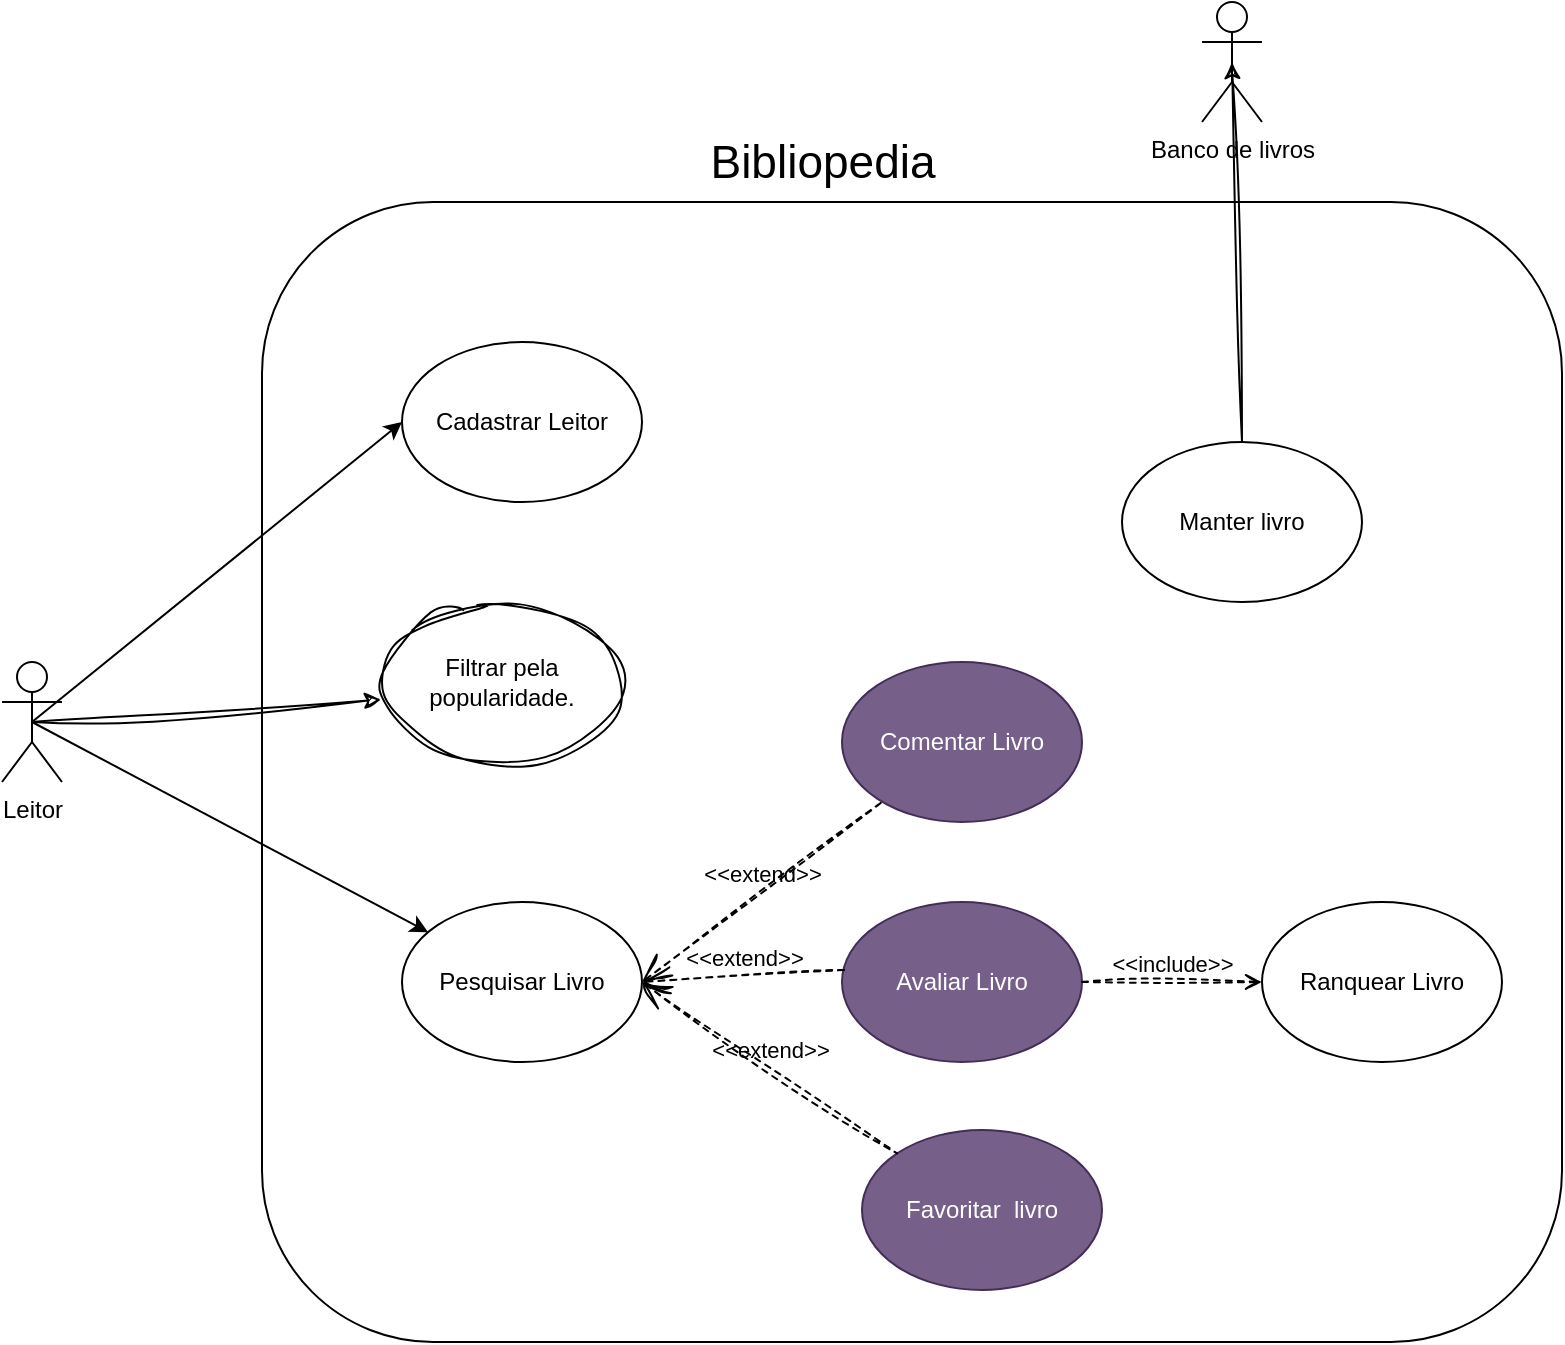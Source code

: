 <mxfile version="24.5.3" type="device">
  <diagram name="Página-1" id="_CnhyqVNlZv4DfUE5duI">
    <mxGraphModel dx="934" dy="927" grid="1" gridSize="10" guides="1" tooltips="1" connect="1" arrows="1" fold="1" page="1" pageScale="1" pageWidth="827" pageHeight="1169" math="0" shadow="0">
      <root>
        <mxCell id="0" />
        <mxCell id="1" parent="0" />
        <mxCell id="9ByP5ND6yJmhgZZ63msr-1" value="" style="rounded=1;whiteSpace=wrap;html=1;fontFamily=Helvetica;" parent="1" vertex="1">
          <mxGeometry x="150" y="120" width="650" height="570" as="geometry" />
        </mxCell>
        <mxCell id="9ByP5ND6yJmhgZZ63msr-2" style="rounded=0;orthogonalLoop=1;jettySize=auto;html=1;exitX=0.5;exitY=0.5;exitDx=0;exitDy=0;exitPerimeter=0;fontFamily=Helvetica;" parent="1" source="9ByP5ND6yJmhgZZ63msr-5" target="9ByP5ND6yJmhgZZ63msr-6" edge="1">
          <mxGeometry relative="1" as="geometry" />
        </mxCell>
        <mxCell id="9ByP5ND6yJmhgZZ63msr-4" style="rounded=0;orthogonalLoop=1;jettySize=auto;html=1;exitX=0.5;exitY=0.5;exitDx=0;exitDy=0;exitPerimeter=0;entryX=0;entryY=0.5;entryDx=0;entryDy=0;fontFamily=Helvetica;" parent="1" source="9ByP5ND6yJmhgZZ63msr-5" target="9ByP5ND6yJmhgZZ63msr-8" edge="1">
          <mxGeometry relative="1" as="geometry" />
        </mxCell>
        <mxCell id="9ByP5ND6yJmhgZZ63msr-5" value="Leitor" style="shape=umlActor;verticalLabelPosition=bottom;verticalAlign=top;html=1;outlineConnect=0;fontFamily=Helvetica;" parent="1" vertex="1">
          <mxGeometry x="20" y="350" width="30" height="60" as="geometry" />
        </mxCell>
        <mxCell id="9ByP5ND6yJmhgZZ63msr-6" value="Pesquisar Livro" style="ellipse;whiteSpace=wrap;html=1;fillColor=none;fontFamily=Helvetica;" parent="1" vertex="1">
          <mxGeometry x="220" y="470" width="120" height="80" as="geometry" />
        </mxCell>
        <mxCell id="9ByP5ND6yJmhgZZ63msr-7" value="Comentar Livro" style="ellipse;whiteSpace=wrap;html=1;fontFamily=Helvetica;fillColor=#76608a;strokeColor=#432D57;fontColor=#ffffff;" parent="1" vertex="1">
          <mxGeometry x="440" y="350" width="120" height="80" as="geometry" />
        </mxCell>
        <mxCell id="9ByP5ND6yJmhgZZ63msr-8" value="Cadastrar Leitor" style="ellipse;whiteSpace=wrap;html=1;fontFamily=Helvetica;" parent="1" vertex="1">
          <mxGeometry x="220" y="190" width="120" height="80" as="geometry" />
        </mxCell>
        <mxCell id="9ByP5ND6yJmhgZZ63msr-10" value="Manter livro" style="ellipse;whiteSpace=wrap;html=1;fontFamily=Helvetica;" parent="1" vertex="1">
          <mxGeometry x="580" y="240" width="120" height="80" as="geometry" />
        </mxCell>
        <mxCell id="9ByP5ND6yJmhgZZ63msr-13" value="Banco de livros&lt;div&gt;&lt;br&gt;&lt;/div&gt;" style="shape=umlActor;verticalLabelPosition=bottom;verticalAlign=top;html=1;fontFamily=Helvetica;" parent="1" vertex="1">
          <mxGeometry x="620" y="20" width="30" height="60" as="geometry" />
        </mxCell>
        <mxCell id="9ByP5ND6yJmhgZZ63msr-18" value="Bibliopedia" style="text;html=1;align=center;verticalAlign=middle;resizable=0;points=[];autosize=1;strokeColor=none;fillColor=none;fontSize=23;fontFamily=Helvetica;" parent="1" vertex="1">
          <mxGeometry x="360" y="80" width="140" height="40" as="geometry" />
        </mxCell>
        <mxCell id="9ByP5ND6yJmhgZZ63msr-21" value="Avaliar Livro" style="ellipse;whiteSpace=wrap;html=1;fontFamily=Helvetica;fillColor=#76608a;strokeColor=#432D57;fontColor=#ffffff;" parent="1" vertex="1">
          <mxGeometry x="440" y="470" width="120" height="80" as="geometry" />
        </mxCell>
        <mxCell id="9ByP5ND6yJmhgZZ63msr-22" value="Ranquear Livro" style="ellipse;whiteSpace=wrap;html=1;fontFamily=Helvetica;" parent="1" vertex="1">
          <mxGeometry x="650" y="470" width="120" height="80" as="geometry" />
        </mxCell>
        <mxCell id="9ByP5ND6yJmhgZZ63msr-25" value="Favoritar&amp;nbsp; livro" style="ellipse;whiteSpace=wrap;html=1;fontFamily=Helvetica;fillColor=#76608a;strokeColor=#432D57;fontColor=#ffffff;" parent="1" vertex="1">
          <mxGeometry x="450" y="584" width="120" height="80" as="geometry" />
        </mxCell>
        <mxCell id="KHWY6JMv0OJ232LxpA-G-13" style="rounded=0;sketch=1;hachureGap=4;jiggle=2;curveFitting=1;orthogonalLoop=1;jettySize=auto;html=1;exitX=0.5;exitY=0;exitDx=0;exitDy=0;entryX=0.5;entryY=0.5;entryDx=0;entryDy=0;entryPerimeter=0;fontFamily=Helvetica;" edge="1" parent="1" source="9ByP5ND6yJmhgZZ63msr-10" target="9ByP5ND6yJmhgZZ63msr-13">
          <mxGeometry relative="1" as="geometry" />
        </mxCell>
        <mxCell id="KHWY6JMv0OJ232LxpA-G-18" value="&amp;lt;&amp;lt;extend&amp;gt;&amp;gt;" style="edgeStyle=none;html=1;startArrow=open;endArrow=none;startSize=12;verticalAlign=bottom;dashed=1;labelBackgroundColor=none;rounded=0;sketch=1;hachureGap=4;jiggle=2;curveFitting=1;fontFamily=Helvetica;exitX=1;exitY=0.5;exitDx=0;exitDy=0;" edge="1" parent="1" source="9ByP5ND6yJmhgZZ63msr-6" target="9ByP5ND6yJmhgZZ63msr-7">
          <mxGeometry width="160" relative="1" as="geometry">
            <mxPoint x="320" y="340" as="sourcePoint" />
            <mxPoint x="480" y="340" as="targetPoint" />
          </mxGeometry>
        </mxCell>
        <mxCell id="KHWY6JMv0OJ232LxpA-G-19" value="&amp;lt;&amp;lt;extend&amp;gt;&amp;gt;" style="edgeStyle=none;html=1;startArrow=open;endArrow=none;startSize=12;verticalAlign=bottom;dashed=1;labelBackgroundColor=none;rounded=0;sketch=1;hachureGap=4;jiggle=2;curveFitting=1;fontFamily=Helvetica;exitX=1;exitY=0.5;exitDx=0;exitDy=0;entryX=0.017;entryY=0.425;entryDx=0;entryDy=0;entryPerimeter=0;" edge="1" parent="1" source="9ByP5ND6yJmhgZZ63msr-6" target="9ByP5ND6yJmhgZZ63msr-21">
          <mxGeometry width="160" relative="1" as="geometry">
            <mxPoint x="320" y="340" as="sourcePoint" />
            <mxPoint x="480" y="340" as="targetPoint" />
          </mxGeometry>
        </mxCell>
        <mxCell id="KHWY6JMv0OJ232LxpA-G-20" value="&amp;lt;&amp;lt;extend&amp;gt;&amp;gt;" style="edgeStyle=none;html=1;startArrow=open;endArrow=none;startSize=12;verticalAlign=bottom;dashed=1;labelBackgroundColor=none;rounded=0;sketch=1;hachureGap=4;jiggle=2;curveFitting=1;fontFamily=Helvetica;exitX=1;exitY=0.5;exitDx=0;exitDy=0;entryX=0;entryY=0;entryDx=0;entryDy=0;" edge="1" parent="1" source="9ByP5ND6yJmhgZZ63msr-6" target="9ByP5ND6yJmhgZZ63msr-25">
          <mxGeometry width="160" relative="1" as="geometry">
            <mxPoint x="320" y="340" as="sourcePoint" />
            <mxPoint x="480" y="340" as="targetPoint" />
          </mxGeometry>
        </mxCell>
        <mxCell id="KHWY6JMv0OJ232LxpA-G-22" value="&amp;lt;&amp;lt;include&amp;gt;&amp;gt;" style="edgeStyle=none;html=1;endArrow=open;verticalAlign=bottom;dashed=1;labelBackgroundColor=none;rounded=0;sketch=1;hachureGap=4;jiggle=2;curveFitting=1;fontFamily=Helvetica;entryX=0;entryY=0.5;entryDx=0;entryDy=0;exitX=1;exitY=0.5;exitDx=0;exitDy=0;" edge="1" parent="1" source="9ByP5ND6yJmhgZZ63msr-21" target="9ByP5ND6yJmhgZZ63msr-22">
          <mxGeometry width="160" relative="1" as="geometry">
            <mxPoint x="320" y="340" as="sourcePoint" />
            <mxPoint x="480" y="340" as="targetPoint" />
          </mxGeometry>
        </mxCell>
        <mxCell id="KHWY6JMv0OJ232LxpA-G-23" value="Filtrar pela popularidade." style="ellipse;whiteSpace=wrap;html=1;sketch=1;hachureGap=4;jiggle=2;curveFitting=1;fontFamily=Helvetica;" vertex="1" parent="1">
          <mxGeometry x="210" y="320" width="120" height="80" as="geometry" />
        </mxCell>
        <mxCell id="KHWY6JMv0OJ232LxpA-G-24" style="rounded=0;sketch=1;hachureGap=4;jiggle=2;curveFitting=1;orthogonalLoop=1;jettySize=auto;html=1;exitX=0.5;exitY=0.5;exitDx=0;exitDy=0;exitPerimeter=0;entryX=-0.004;entryY=0.611;entryDx=0;entryDy=0;entryPerimeter=0;fontFamily=Helvetica;" edge="1" parent="1" source="9ByP5ND6yJmhgZZ63msr-5" target="KHWY6JMv0OJ232LxpA-G-23">
          <mxGeometry relative="1" as="geometry" />
        </mxCell>
      </root>
    </mxGraphModel>
  </diagram>
</mxfile>
